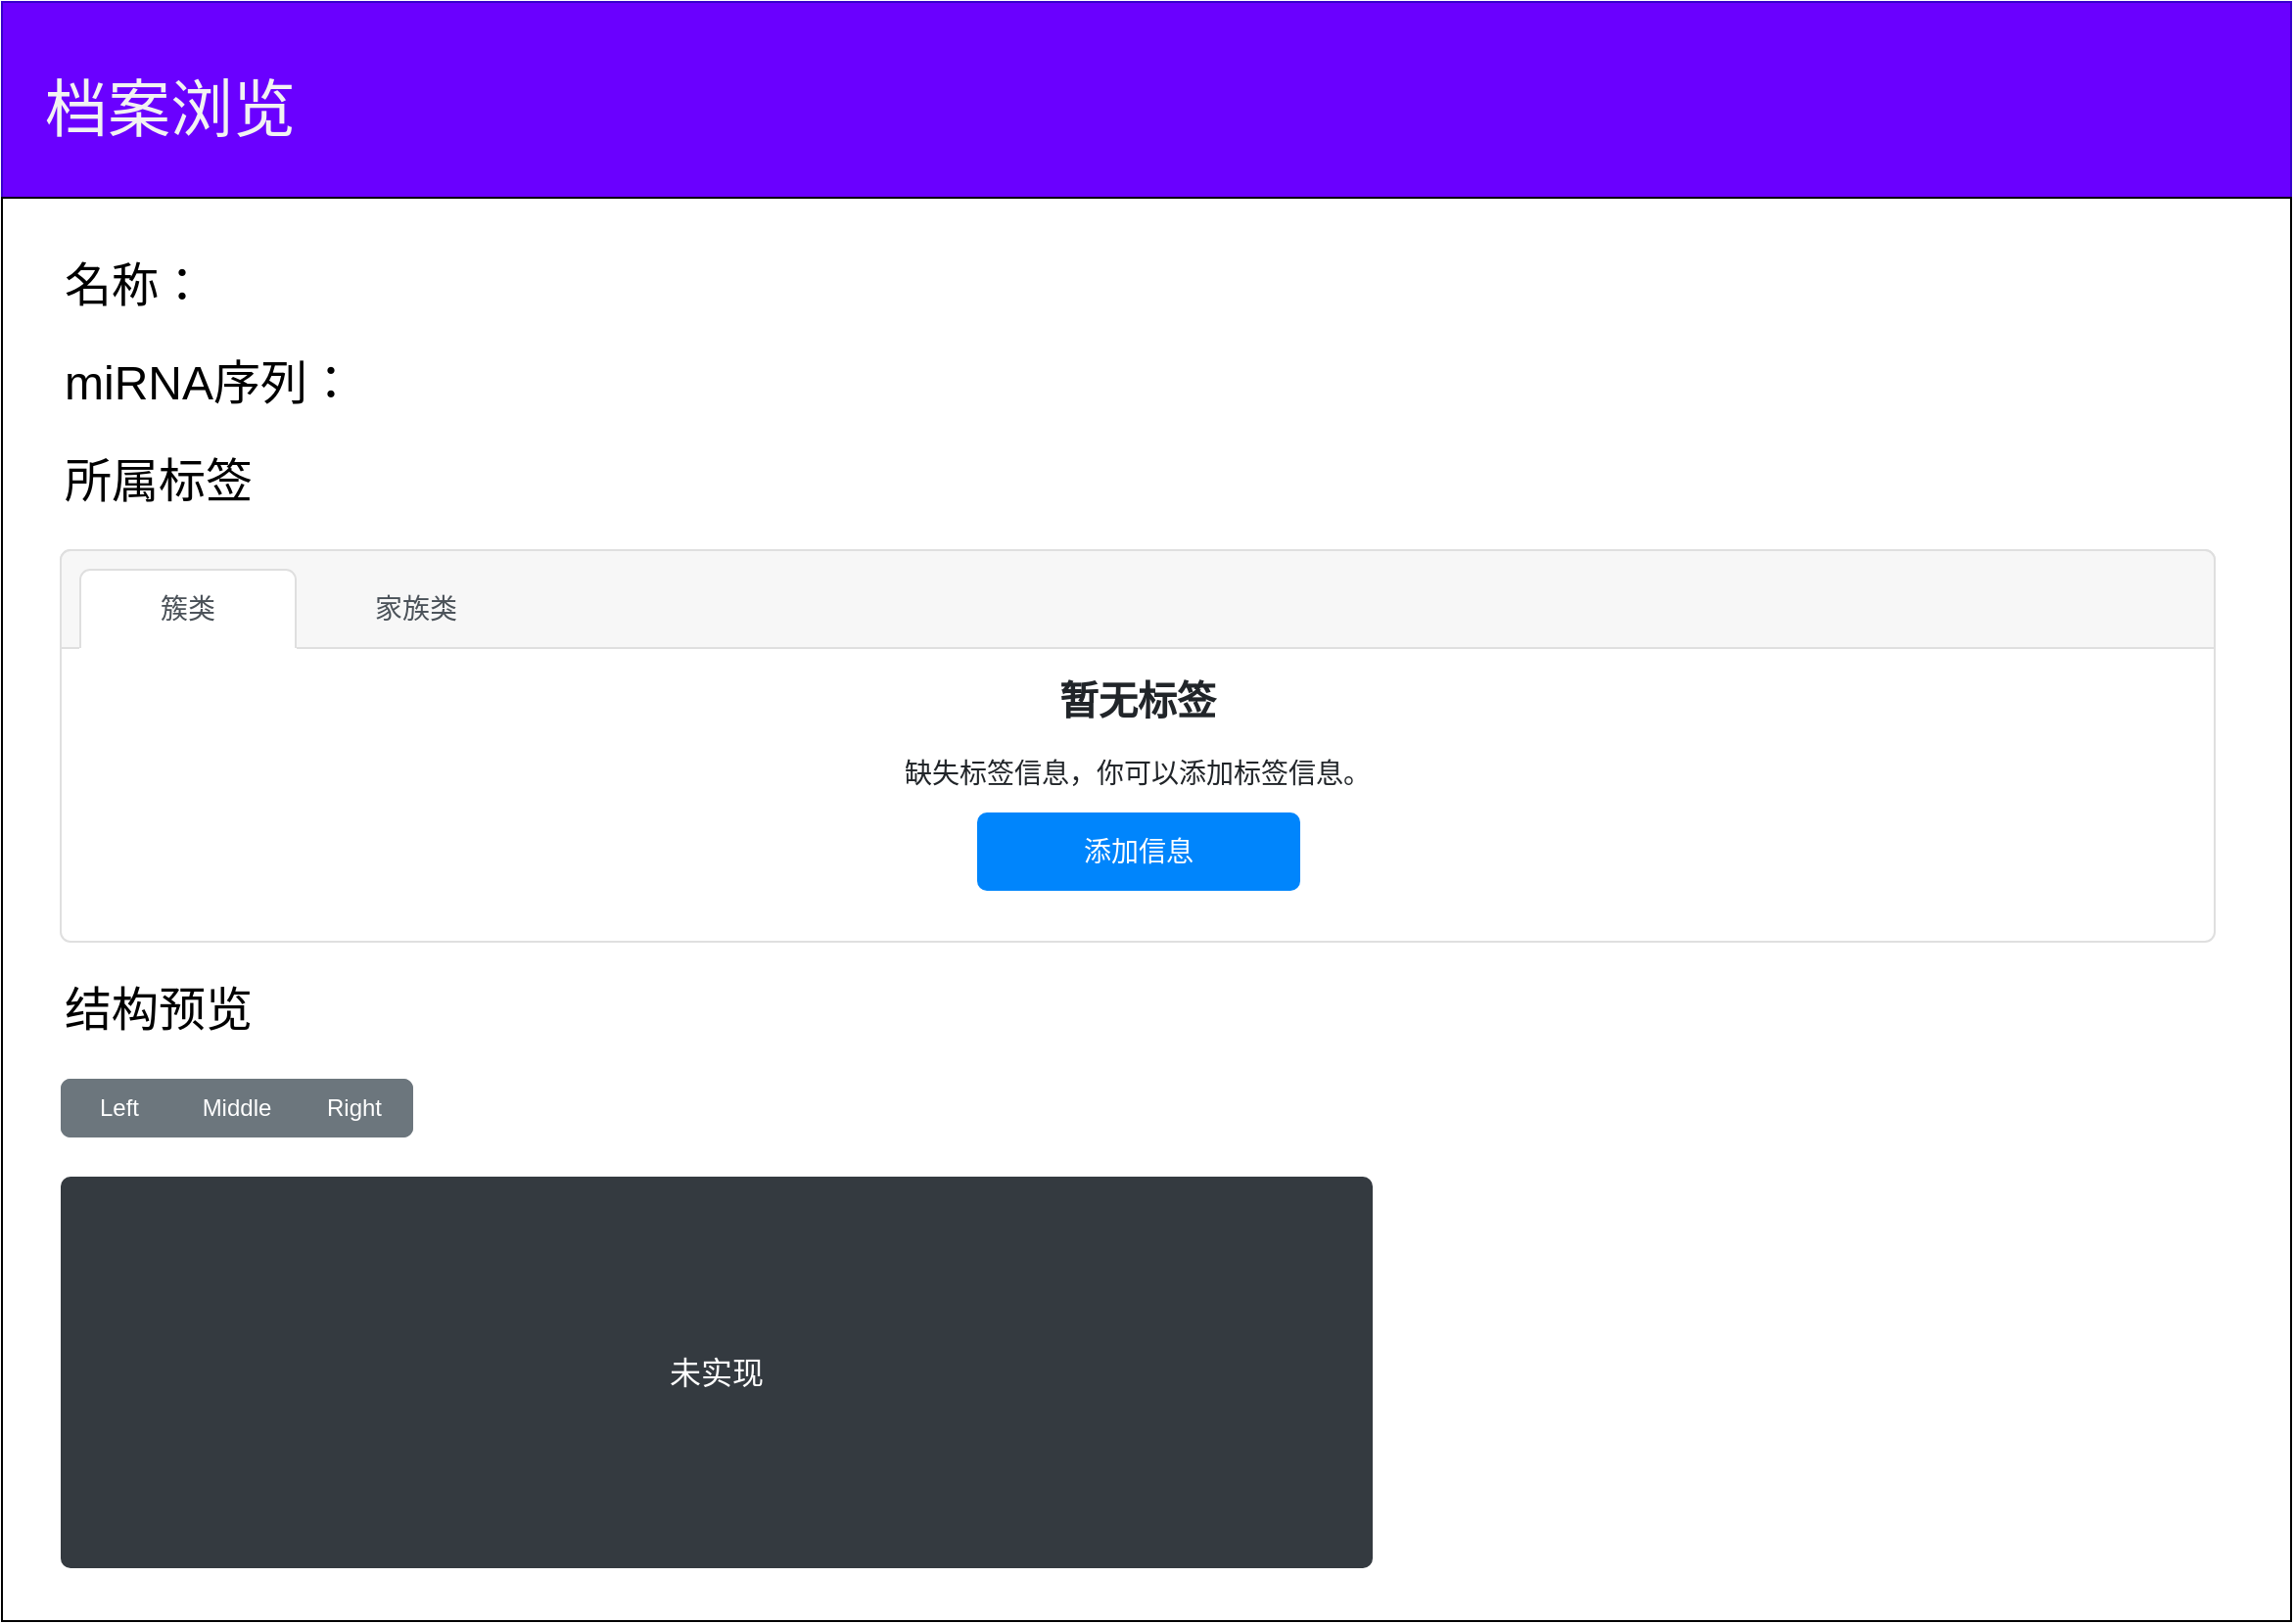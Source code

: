 <mxfile version="21.3.8" type="github">
  <diagram name="第 1 页" id="4dS_bQBiTciqHyNDqvr7">
    <mxGraphModel dx="2074" dy="1106" grid="1" gridSize="10" guides="1" tooltips="1" connect="1" arrows="1" fold="1" page="1" pageScale="1" pageWidth="1169" pageHeight="827" math="0" shadow="0">
      <root>
        <mxCell id="0" />
        <mxCell id="1" parent="0" />
        <mxCell id="FxPtNsrZoRv8OrHz89QA-1" value="" style="rounded=0;whiteSpace=wrap;html=1;fillColor=#6a00ff;fontColor=#ffffff;strokeColor=#3700CC;" vertex="1" parent="1">
          <mxGeometry width="1169" height="827" as="geometry" />
        </mxCell>
        <mxCell id="FxPtNsrZoRv8OrHz89QA-2" value="" style="rounded=0;whiteSpace=wrap;html=1;" vertex="1" parent="1">
          <mxGeometry y="100" width="1169" height="727" as="geometry" />
        </mxCell>
        <mxCell id="FxPtNsrZoRv8OrHz89QA-16" value="名称：" style="text;strokeColor=none;align=left;fillColor=none;html=1;verticalAlign=middle;whiteSpace=wrap;rounded=0;fontSize=24;" vertex="1" parent="1">
          <mxGeometry x="30" y="130" width="250" height="30" as="geometry" />
        </mxCell>
        <mxCell id="FxPtNsrZoRv8OrHz89QA-17" value="所属标签" style="text;strokeColor=none;align=left;fillColor=none;html=1;verticalAlign=middle;whiteSpace=wrap;rounded=0;fontSize=24;" vertex="1" parent="1">
          <mxGeometry x="30" y="230" width="210" height="30" as="geometry" />
        </mxCell>
        <mxCell id="FxPtNsrZoRv8OrHz89QA-18" value="miRNA序列：" style="text;strokeColor=none;align=left;fillColor=none;html=1;verticalAlign=middle;whiteSpace=wrap;rounded=0;fontSize=24;" vertex="1" parent="1">
          <mxGeometry x="30" y="180" width="210" height="30" as="geometry" />
        </mxCell>
        <mxCell id="FxPtNsrZoRv8OrHz89QA-19" value="&lt;font style=&quot;font-size: 32px;&quot;&gt;档案浏览&lt;/font&gt;" style="text;strokeColor=none;align=left;fillColor=none;html=1;verticalAlign=middle;whiteSpace=wrap;rounded=0;fontSize=24;fontColor=#F2F2F2;" vertex="1" parent="1">
          <mxGeometry x="20" y="40" width="250" height="30" as="geometry" />
        </mxCell>
        <mxCell id="FxPtNsrZoRv8OrHz89QA-20" value="" style="html=1;shadow=0;dashed=0;shape=mxgraph.bootstrap.rrect;rSize=5;strokeColor=#DFDFDF;html=1;whiteSpace=wrap;fillColor=#FFFFFF;fontColor=#000000;" vertex="1" parent="1">
          <mxGeometry x="30" y="280" width="1100" height="200" as="geometry" />
        </mxCell>
        <mxCell id="FxPtNsrZoRv8OrHz89QA-21" value="" style="html=1;shadow=0;dashed=0;shape=mxgraph.bootstrap.topButton;strokeColor=inherit;fillColor=#F7F7F7;rSize=5;perimeter=none;whiteSpace=wrap;resizeWidth=1;align=center;spacing=20;fontSize=14;" vertex="1" parent="FxPtNsrZoRv8OrHz89QA-20">
          <mxGeometry width="1100" height="50" relative="1" as="geometry" />
        </mxCell>
        <mxCell id="FxPtNsrZoRv8OrHz89QA-22" value="簇类" style="html=1;shadow=0;dashed=0;shape=mxgraph.bootstrap.tabTop;strokeColor=#DFDFDF;fillColor=#ffffff;rSize=5;perimeter=none;whiteSpace=wrap;resizeWidth=1;align=center;spacing=20;fontSize=14;fontColor=#4B5259;" vertex="1" parent="FxPtNsrZoRv8OrHz89QA-20">
          <mxGeometry width="110" height="40" relative="1" as="geometry">
            <mxPoint x="10" y="10" as="offset" />
          </mxGeometry>
        </mxCell>
        <mxCell id="FxPtNsrZoRv8OrHz89QA-24" value="家族类" style="strokeColor=none;fillColor=none;rSize=5;perimeter=none;whiteSpace=wrap;resizeWidth=1;align=center;spacing=20;fontSize=14;fontColor=#0085FC;fontColor=#4B5259;" vertex="1" parent="FxPtNsrZoRv8OrHz89QA-20">
          <mxGeometry width="82.5" height="40" relative="1" as="geometry">
            <mxPoint x="140" y="10" as="offset" />
          </mxGeometry>
        </mxCell>
        <mxCell id="FxPtNsrZoRv8OrHz89QA-25" value="&lt;b&gt;&lt;font style=&quot;font-size: 20px&quot;&gt;暂无标签&lt;/font&gt;&lt;/b&gt;&lt;br style=&quot;font-size: 14px&quot;&gt;&lt;br style=&quot;font-size: 14px&quot;&gt;缺失标签信息，你可以添加标签信息。" style="perimeter=none;html=1;whiteSpace=wrap;fillColor=none;strokeColor=none;resizeWidth=1;verticalAlign=top;align=center;spacing=20;spacingTop=-10;fontSize=14;fontColor=#212529" vertex="1" parent="FxPtNsrZoRv8OrHz89QA-20">
          <mxGeometry width="1100" height="120" relative="1" as="geometry">
            <mxPoint y="50" as="offset" />
          </mxGeometry>
        </mxCell>
        <mxCell id="FxPtNsrZoRv8OrHz89QA-26" value="添加信息" style="html=1;shadow=0;dashed=0;shape=mxgraph.bootstrap.rrect;rSize=5;perimeter=none;whiteSpace=wrap;align=center;fillColor=#0085FC;strokeColor=none;fontColor=#ffffff;resizeWidth=1;fontSize=14;" vertex="1" parent="FxPtNsrZoRv8OrHz89QA-20">
          <mxGeometry x="0.5" y="1" width="165" height="40" relative="1" as="geometry">
            <mxPoint x="-82" y="-66" as="offset" />
          </mxGeometry>
        </mxCell>
        <mxCell id="FxPtNsrZoRv8OrHz89QA-27" value="" style="html=1;shadow=0;dashed=0;shape=mxgraph.bootstrap.rrect;rSize=5;strokeColor=none;html=1;whiteSpace=wrap;fillColor=#6C767D;fontColor=#ffffff;sketch=0;" vertex="1" parent="1">
          <mxGeometry x="30" y="550" width="180" height="30" as="geometry" />
        </mxCell>
        <mxCell id="FxPtNsrZoRv8OrHz89QA-28" value="Left" style="strokeColor=inherit;fillColor=inherit;gradientColor=inherit;fontColor=inherit;html=1;shadow=0;dashed=0;shape=mxgraph.bootstrap.leftButton;rSize=5;perimeter=none;whiteSpace=wrap;resizeHeight=1;sketch=0;" vertex="1" parent="FxPtNsrZoRv8OrHz89QA-27">
          <mxGeometry width="60" height="30" relative="1" as="geometry" />
        </mxCell>
        <mxCell id="FxPtNsrZoRv8OrHz89QA-29" value="Middle" style="strokeColor=inherit;fillColor=inherit;gradientColor=inherit;fontColor=inherit;html=1;shadow=0;dashed=0;perimeter=none;whiteSpace=wrap;resizeHeight=1;sketch=0;" vertex="1" parent="FxPtNsrZoRv8OrHz89QA-27">
          <mxGeometry width="60" height="30" relative="1" as="geometry">
            <mxPoint x="60" as="offset" />
          </mxGeometry>
        </mxCell>
        <mxCell id="FxPtNsrZoRv8OrHz89QA-30" value="Right" style="strokeColor=inherit;fillColor=inherit;gradientColor=inherit;fontColor=inherit;html=1;shadow=0;dashed=0;shape=mxgraph.bootstrap.rightButton;rSize=5;perimeter=none;whiteSpace=wrap;resizeHeight=1;sketch=0;" vertex="1" parent="FxPtNsrZoRv8OrHz89QA-27">
          <mxGeometry x="1" width="60" height="30" relative="1" as="geometry">
            <mxPoint x="-60" as="offset" />
          </mxGeometry>
        </mxCell>
        <mxCell id="FxPtNsrZoRv8OrHz89QA-31" value="结构预览" style="text;strokeColor=none;align=left;fillColor=none;html=1;verticalAlign=middle;whiteSpace=wrap;rounded=0;fontSize=24;" vertex="1" parent="1">
          <mxGeometry x="30" y="500" width="250" height="30" as="geometry" />
        </mxCell>
        <mxCell id="FxPtNsrZoRv8OrHz89QA-32" value="未实现" style="html=1;shadow=0;dashed=0;shape=mxgraph.bootstrap.rrect;rSize=5;strokeColor=none;strokeWidth=1;fillColor=#343A40;fontColor=#ffffff;whiteSpace=wrap;align=center;verticalAlign=middle;spacingLeft=0;fontStyle=0;fontSize=16;spacing=5;" vertex="1" parent="1">
          <mxGeometry x="30" y="600" width="670" height="200" as="geometry" />
        </mxCell>
      </root>
    </mxGraphModel>
  </diagram>
</mxfile>
